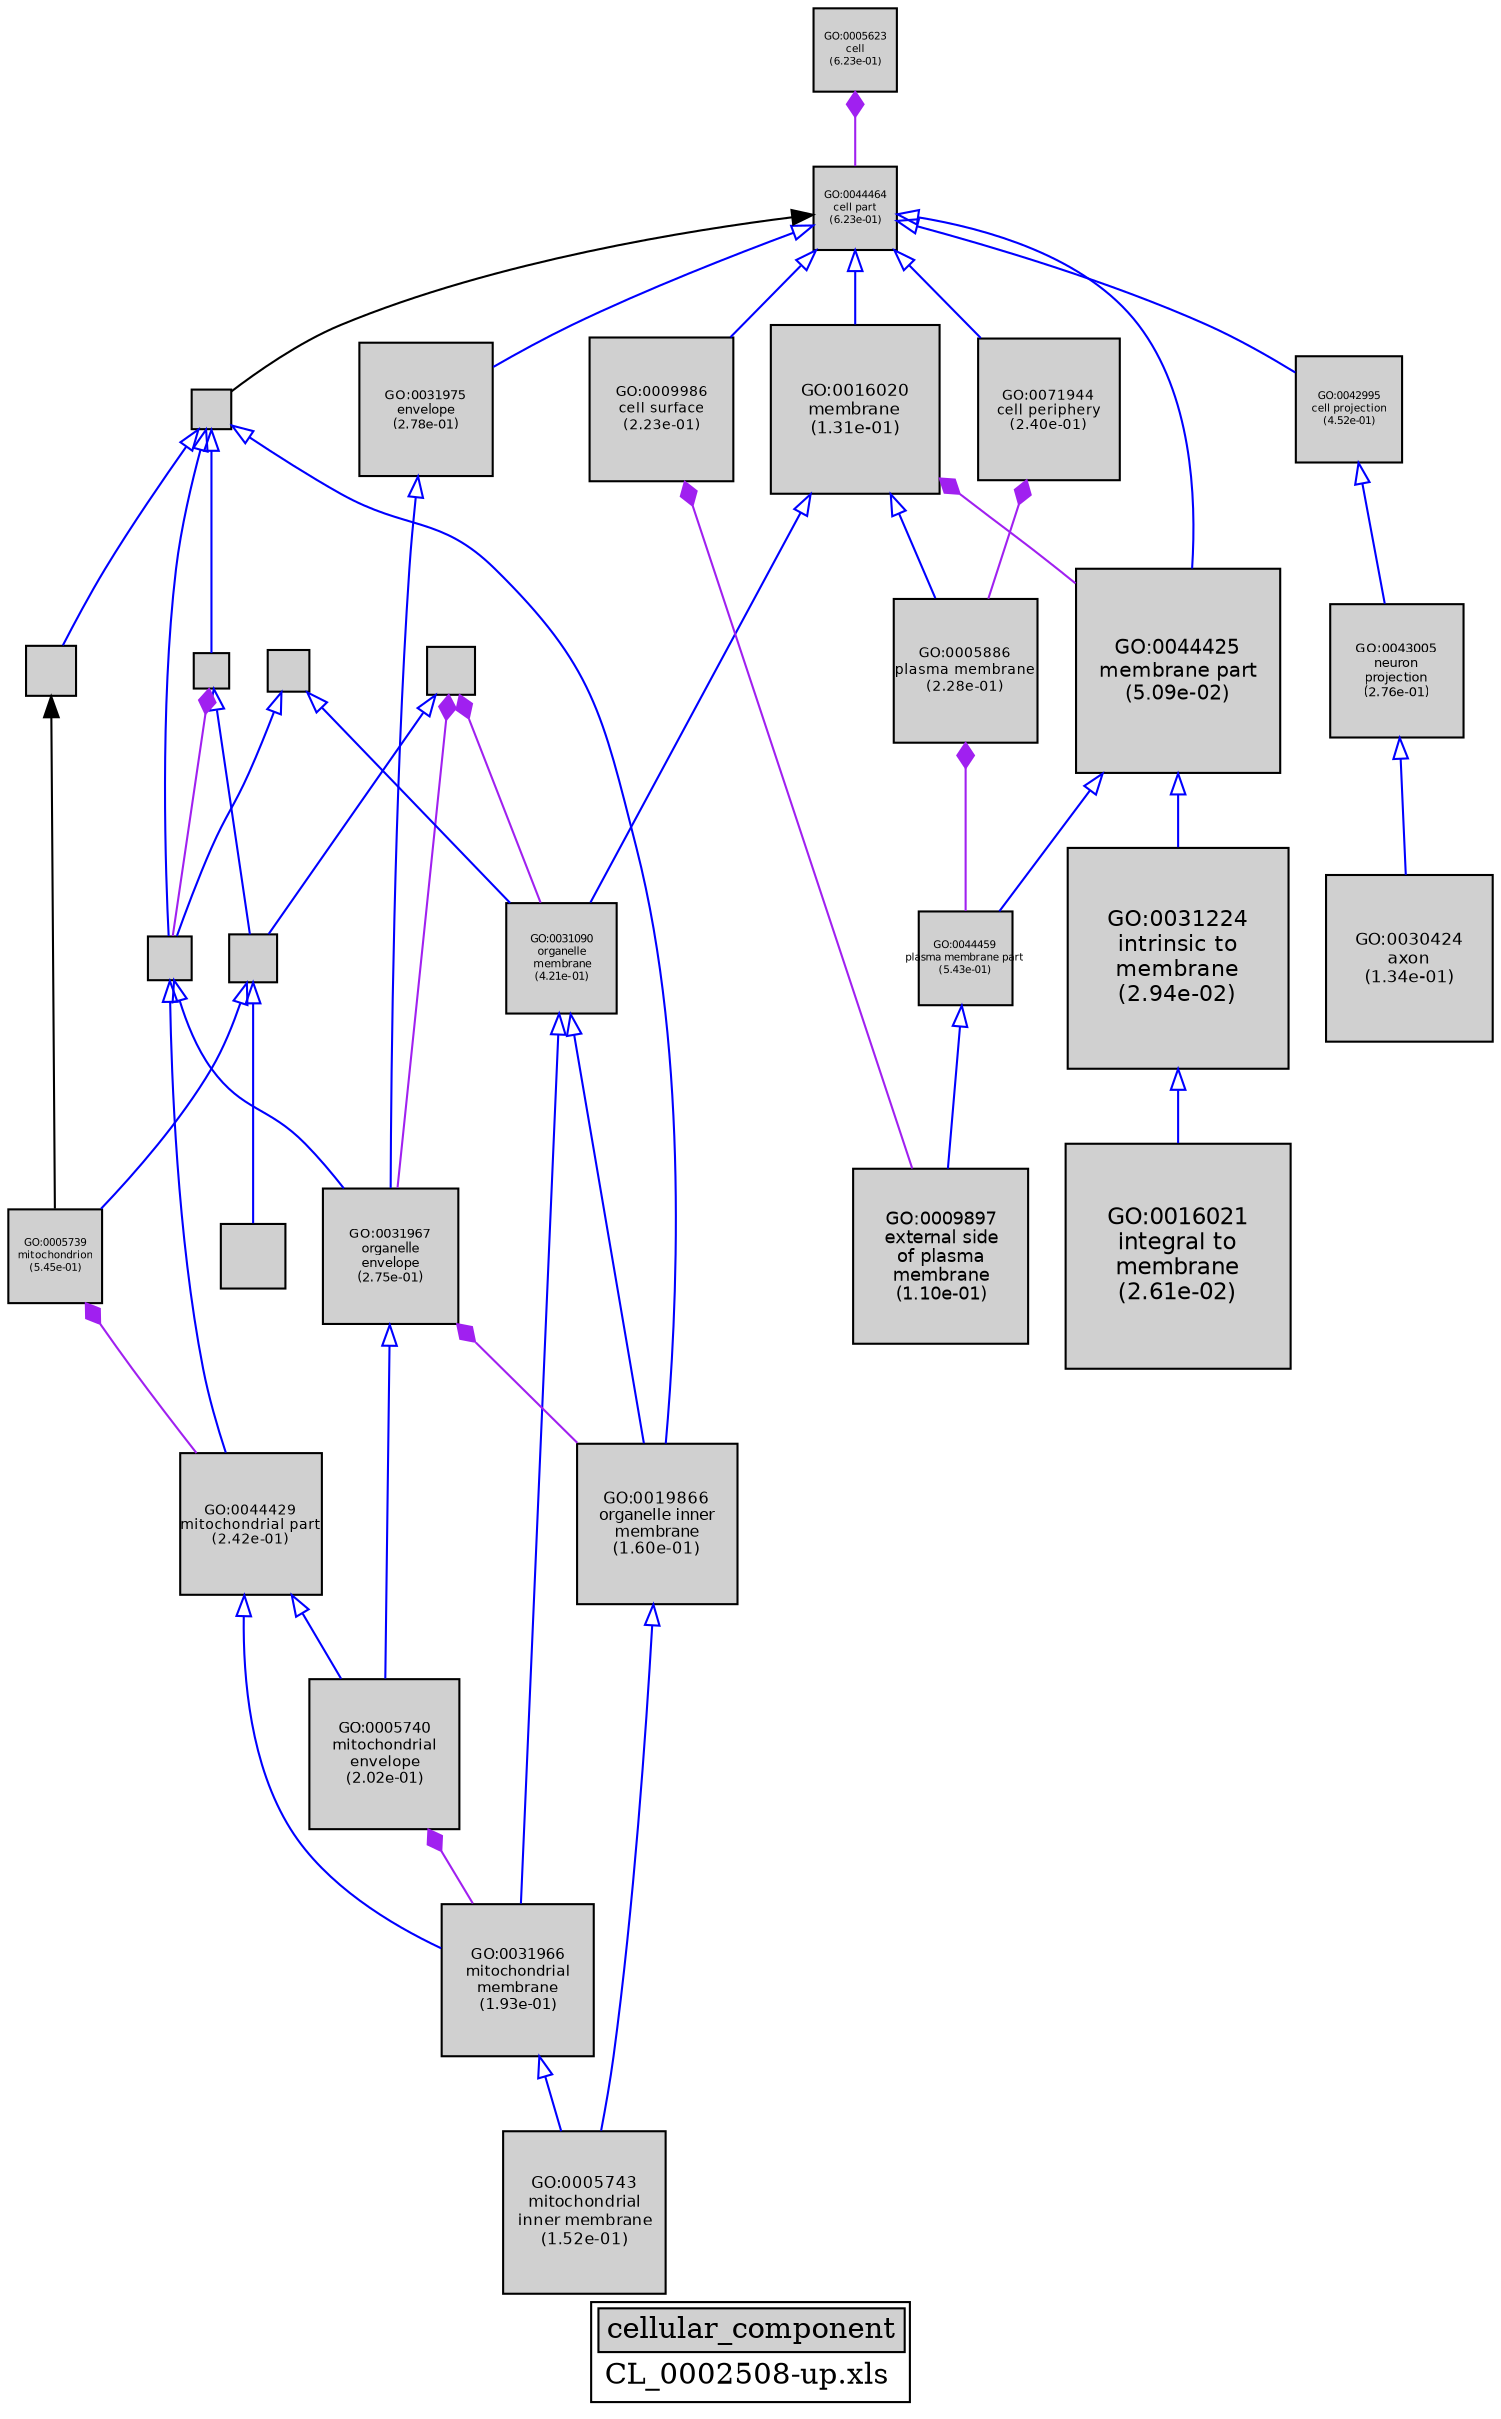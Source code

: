digraph "cellular_component" {
graph [ bgcolor = "#FFFFFF", label = <<TABLE COLOR="black" BGCOLOR="white"><TR><TD COLSPAN="2" BGCOLOR="#D0D0D0"><FONT COLOR="black">cellular_component</FONT></TD></TR><TR><TD BORDER="0">CL_0002508-up.xls</TD></TR></TABLE>> ];
node [ fontname = "Helvetica" ];

subgraph "nodes" {

node [ style = "filled", fixedsize = "true", width = 1, shape = "box", fontsize = 9, fillcolor = "#D0D0D0", fontcolor = "black", color = "black" ];

"GO:0031966" [ URL = "#GO:0031966", label = <<TABLE BORDER="0"><TR><TD>GO:0031966<BR/>mitochondrial<BR/>membrane<BR/>(1.93e-01)</TD></TR></TABLE>>, width = 1.01001761307, shape = "box", fontsize = 7.27212681412, height = 1.01001761307 ];
"GO:0043229" [ URL = "#GO:0043229", label = "", width = 0.237489523045, shape = "box", height = 0.237489523045 ];
"GO:0005739" [ URL = "#GO:0005739", label = <<TABLE BORDER="0"><TR><TD>GO:0005739<BR/>mitochondrion<BR/>(5.45e-01)</TD></TR></TABLE>>, width = 0.61857172302, shape = "box", fontsize = 5.0, height = 0.61857172302 ];
"GO:0005743" [ URL = "#GO:0005743", label = <<TABLE BORDER="0"><TR><TD>GO:0005743<BR/>mitochondrial<BR/>inner membrane<BR/>(1.52e-01)</TD></TR></TABLE>>, width = 1.08019120009, shape = "box", fontsize = 7.77737664067, height = 1.08019120009 ];
"GO:0044425" [ URL = "#GO:0044425", label = <<TABLE BORDER="0"><TR><TD>GO:0044425<BR/>membrane part<BR/>(5.09e-02)</TD></TR></TABLE>>, width = 1.35603814454, shape = "box", fontsize = 9.76347464071, height = 1.35603814454 ];
"GO:0016021" [ URL = "#GO:0016021", label = <<TABLE BORDER="0"><TR><TD>GO:0016021<BR/>integral to<BR/>membrane<BR/>(2.61e-02)</TD></TR></TABLE>>, width = 1.5, shape = "box", fontsize = 10.8, height = 1.5 ];
"GO:0031975" [ URL = "#GO:0031975", label = <<TABLE BORDER="0"><TR><TD>GO:0031975<BR/>envelope<BR/>(2.78e-01)</TD></TR></TABLE>>, width = 0.892041155557, shape = "box", fontsize = 6.42269632001, height = 0.892041155557 ];
"GO:0044459" [ URL = "#GO:0044459", label = <<TABLE BORDER="0"><TR><TD>GO:0044459<BR/>plasma membrane part<BR/>(5.43e-01)</TD></TR></TABLE>>, width = 0.620630274701, shape = "box", fontsize = 5.0, height = 0.620630274701 ];
"GO:0043227" [ URL = "#GO:0043227", label = "", width = 0.321205175517, shape = "box", height = 0.321205175517 ];
"GO:0042995" [ URL = "#GO:0042995", label = <<TABLE BORDER="0"><TR><TD>GO:0042995<BR/>cell projection<BR/>(4.52e-01)</TD></TR></TABLE>>, width = 0.705422570271, shape = "box", fontsize = 5.07904250595, height = 0.705422570271 ];
"GO:0043231" [ URL = "#GO:0043231", label = "", width = 0.322639716483, shape = "box", height = 0.322639716483 ];
"GO:0009897" [ URL = "#GO:0009897", label = <<TABLE BORDER="0"><TR><TD>GO:0009897<BR/>external side<BR/>of plasma<BR/>membrane<BR/>(1.10e-01)</TD></TR></TABLE>>, width = 1.16831423496, shape = "box", fontsize = 8.41186249172, height = 1.16831423496 ];
"GO:0019866" [ URL = "#GO:0019866", label = <<TABLE BORDER="0"><TR><TD>GO:0019866<BR/>organelle inner<BR/>membrane<BR/>(1.60e-01)</TD></TR></TABLE>>, width = 1.0659712761, shape = "box", fontsize = 7.6749931879, height = 1.0659712761 ];
"GO:0044464" [ URL = "#GO:0044464", label = <<TABLE BORDER="0"><TR><TD>GO:0044464<BR/>cell part<BR/>(6.23e-01)</TD></TR></TABLE>>, width = 0.548655926855, shape = "box", fontsize = 5.0, height = 0.548655926855 ];
"GO:0031090" [ URL = "#GO:0031090", label = <<TABLE BORDER="0"><TR><TD>GO:0031090<BR/>organelle<BR/>membrane<BR/>(4.21e-01)</TD></TR></TABLE>>, width = 0.735505907226, shape = "box", fontsize = 5.29564253202, height = 0.735505907226 ];
"GO:0043005" [ URL = "#GO:0043005", label = <<TABLE BORDER="0"><TR><TD>GO:0043005<BR/>neuron<BR/>projection<BR/>(2.76e-01)</TD></TR></TABLE>>, width = 0.894837793947, shape = "box", fontsize = 6.44283211642, height = 0.894837793947 ];
"GO:0005737" [ URL = "#GO:0005737", label = "", width = 0.339549613934, shape = "box", height = 0.339549613934 ];
"GO:0005740" [ URL = "#GO:0005740", label = <<TABLE BORDER="0"><TR><TD>GO:0005740<BR/>mitochondrial<BR/>envelope<BR/>(2.02e-01)</TD></TR></TABLE>>, width = 0.996606904957, shape = "box", fontsize = 7.17556971569, height = 0.996606904957 ];
"GO:0044424" [ URL = "#GO:0044424", label = "", width = 0.267112931714, shape = "box", height = 0.267112931714 ];
"GO:0005886" [ URL = "#GO:0005886", label = <<TABLE BORDER="0"><TR><TD>GO:0005886<BR/>plasma membrane<BR/>(2.28e-01)</TD></TR></TABLE>>, width = 0.958403928635, shape = "box", fontsize = 6.90050828617, height = 0.958403928635 ];
"GO:0071944" [ URL = "#GO:0071944", label = <<TABLE BORDER="0"><TR><TD>GO:0071944<BR/>cell periphery<BR/>(2.40e-01)</TD></TR></TABLE>>, width = 0.941897990815, shape = "box", fontsize = 6.78166553387, height = 0.941897990815 ];
"GO:0044422" [ URL = "#GO:0044422", label = "", width = 0.279291664159, shape = "box", height = 0.279291664159 ];
"GO:0005623" [ URL = "#GO:0005623", label = <<TABLE BORDER="0"><TR><TD>GO:0005623<BR/>cell<BR/>(6.23e-01)</TD></TR></TABLE>>, width = 0.548655926855, shape = "box", fontsize = 5.0, height = 0.548655926855 ];
"GO:0005634" [ URL = "#GO:0005634", label = "", width = 0.433152182497, shape = "box", height = 0.433152182497 ];
"GO:0044446" [ URL = "#GO:0044446", label = "", width = 0.286114879105, shape = "box", height = 0.286114879105 ];
"GO:0016020" [ URL = "#GO:0016020", label = <<TABLE BORDER="0"><TR><TD>GO:0016020<BR/>membrane<BR/>(1.31e-01)</TD></TR></TABLE>>, width = 1.12080632151, shape = "box", fontsize = 8.06980551484, height = 1.12080632151 ];
"GO:0031967" [ URL = "#GO:0031967", label = <<TABLE BORDER="0"><TR><TD>GO:0031967<BR/>organelle<BR/>envelope<BR/>(2.75e-01)</TD></TR></TABLE>>, width = 0.896244273069, shape = "box", fontsize = 6.4529587661, height = 0.896244273069 ];
"GO:0009986" [ URL = "#GO:0009986", label = <<TABLE BORDER="0"><TR><TD>GO:0009986<BR/>cell surface<BR/>(2.23e-01)</TD></TR></TABLE>>, width = 0.964945285183, shape = "box", fontsize = 6.94760605332, height = 0.964945285183 ];
"GO:0044429" [ URL = "#GO:0044429", label = <<TABLE BORDER="0"><TR><TD>GO:0044429<BR/>mitochondrial part<BR/>(2.42e-01)</TD></TR></TABLE>>, width = 0.939110741904, shape = "box", fontsize = 6.76159734171, height = 0.939110741904 ];
"GO:0031224" [ URL = "#GO:0031224", label = <<TABLE BORDER="0"><TR><TD>GO:0031224<BR/>intrinsic to<BR/>membrane<BR/>(2.94e-02)</TD></TR></TABLE>>, width = 1.47494526995, shape = "box", fontsize = 10.6196059436, height = 1.47494526995 ];
"GO:0030424" [ URL = "#GO:0030424", label = <<TABLE BORDER="0"><TR><TD>GO:0030424<BR/>axon<BR/>(1.34e-01)</TD></TR></TABLE>>, width = 1.11608976992, shape = "box", fontsize = 8.03584634343, height = 1.11608976992 ];
}
subgraph "edges" {


edge [ dir = "back", weight = 1 ];
subgraph "regulates" {


edge [ color = "cyan", arrowtail = "none" ];
subgraph "positive" {


edge [ color = "green", arrowtail = "vee" ];
}
subgraph "negative" {


edge [ color = "red", arrowtail = "tee" ];
}
}
subgraph "part_of" {


edge [ color = "purple", arrowtail = "diamond", weight = 2.5 ];
"GO:0005623" -> "GO:0044464";
"GO:0043229" -> "GO:0044446";
"GO:0071944" -> "GO:0005886";
"GO:0031967" -> "GO:0019866";
"GO:0005739" -> "GO:0044429";
"GO:0005740" -> "GO:0031966";
"GO:0016020" -> "GO:0044425";
"GO:0005886" -> "GO:0044459";
"GO:0043227" -> "GO:0031967";
"GO:0043227" -> "GO:0031090";
"GO:0009986" -> "GO:0009897";
}
subgraph "is_a" {


edge [ color = "blue", arrowtail = "empty", weight = 5.0 ];
"GO:0044464" -> "GO:0044425";
"GO:0043231" -> "GO:0005739";
"GO:0031090" -> "GO:0031966";
"GO:0042995" -> "GO:0043005";
"GO:0031975" -> "GO:0031967";
"GO:0044446" -> "GO:0031967";
"GO:0044424" -> "GO:0043229";
"GO:0044446" -> "GO:0044429";
"GO:0019866" -> "GO:0005743";
"GO:0016020" -> "GO:0005886";
"GO:0044425" -> "GO:0044459";
"GO:0031967" -> "GO:0005740";
"GO:0031224" -> "GO:0016021";
"GO:0043229" -> "GO:0043231";
"GO:0043005" -> "GO:0030424";
"GO:0044425" -> "GO:0031224";
"GO:0031966" -> "GO:0005743";
"GO:0044424" -> "GO:0005737";
"GO:0043231" -> "GO:0005634";
"GO:0044464" -> "GO:0009986";
"GO:0044429" -> "GO:0031966";
"GO:0044464" -> "GO:0071944";
"GO:0044464" -> "GO:0042995";
"GO:0044464" -> "GO:0031975";
"GO:0044424" -> "GO:0044446";
"GO:0016020" -> "GO:0031090";
"GO:0044422" -> "GO:0031090";
"GO:0043227" -> "GO:0043231";
"GO:0044422" -> "GO:0044446";
"GO:0031090" -> "GO:0019866";
"GO:0044464" -> "GO:0016020";
"GO:0044459" -> "GO:0009897";
"GO:0044424" -> "GO:0019866";
"GO:0044429" -> "GO:0005740";
}
"GO:0044464" -> "GO:0044424";
"GO:0005737" -> "GO:0005739";
}
}
